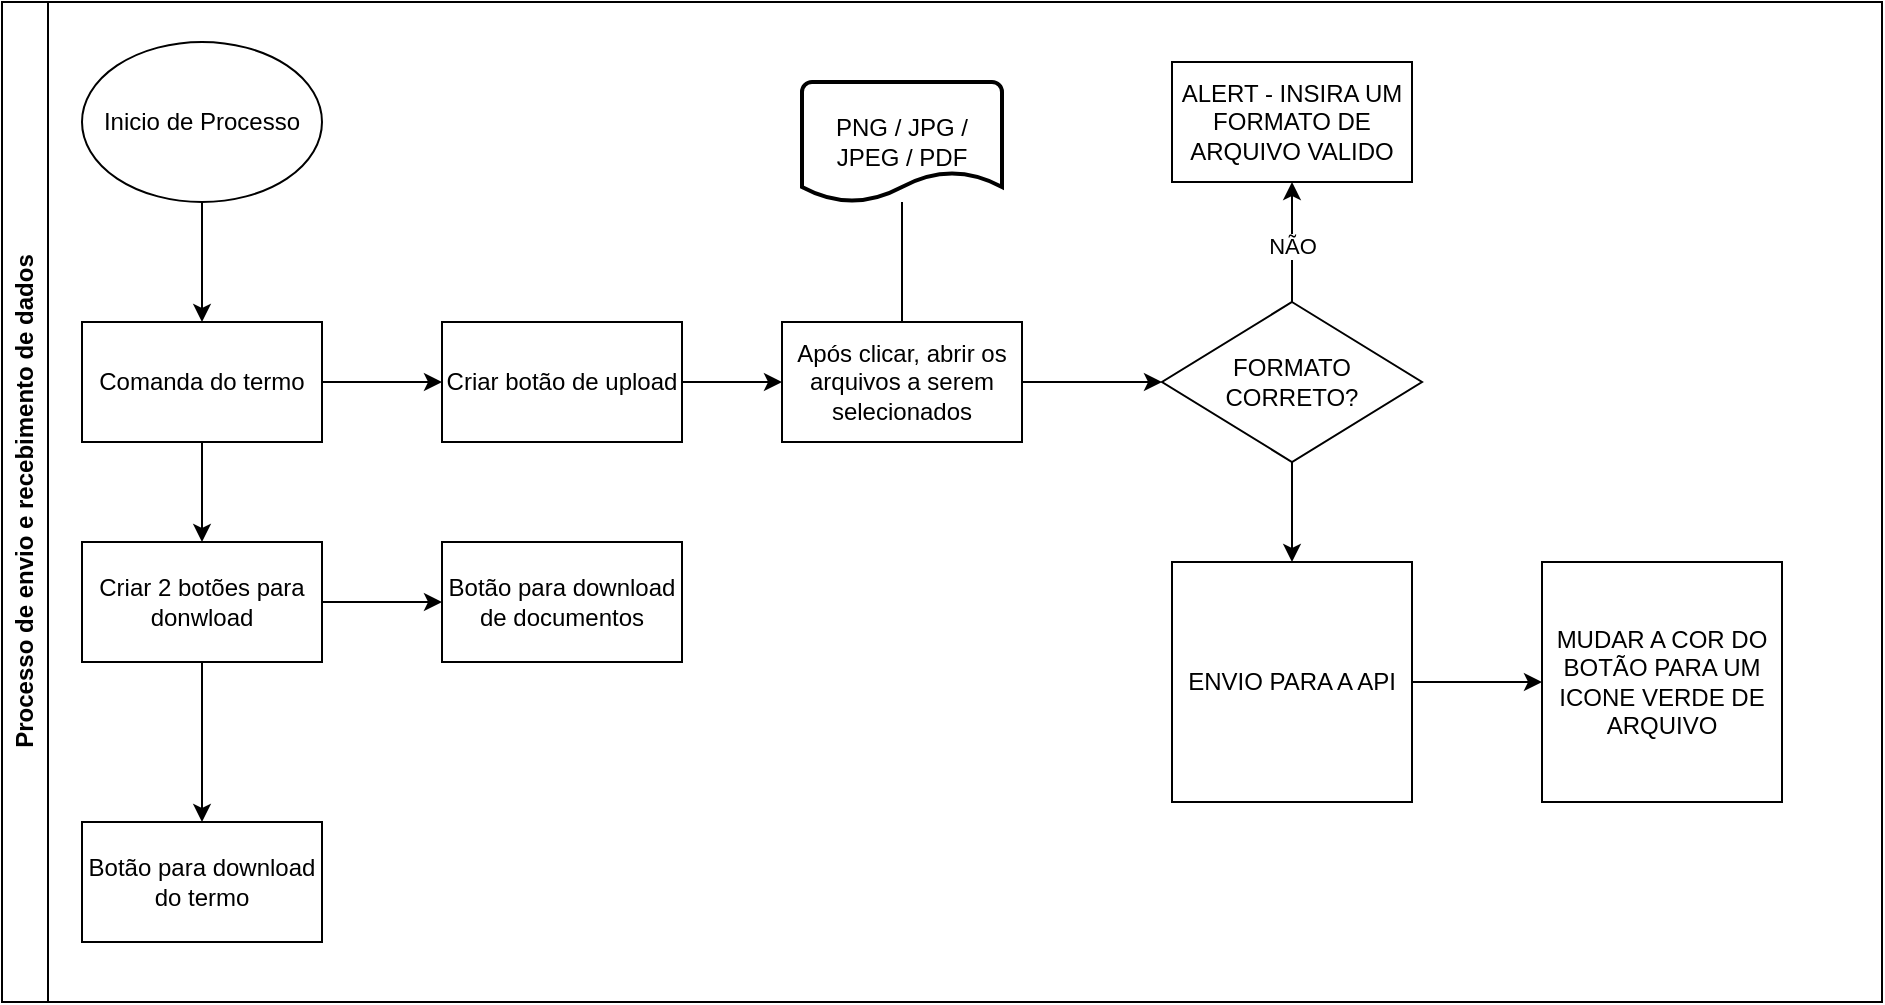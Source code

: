 <mxfile version="26.0.10">
  <diagram name="Página-1" id="BIlwbuL5rNhcRVNLRlJn">
    <mxGraphModel dx="1290" dy="557" grid="1" gridSize="10" guides="1" tooltips="1" connect="1" arrows="1" fold="1" page="1" pageScale="1" pageWidth="827" pageHeight="1169" math="0" shadow="0">
      <root>
        <mxCell id="0" />
        <mxCell id="1" parent="0" />
        <mxCell id="JQsbSqmrX66imm0wfQG0-4" value="Processo de envio e recebimento de dados" style="swimlane;horizontal=0;whiteSpace=wrap;html=1;" vertex="1" parent="1">
          <mxGeometry x="40" y="40" width="940" height="500" as="geometry">
            <mxRectangle x="40" y="40" width="40" height="260" as="alternateBounds" />
          </mxGeometry>
        </mxCell>
        <mxCell id="JQsbSqmrX66imm0wfQG0-6" style="edgeStyle=orthogonalEdgeStyle;rounded=0;orthogonalLoop=1;jettySize=auto;html=1;exitX=0.5;exitY=1;exitDx=0;exitDy=0;entryX=0.5;entryY=0;entryDx=0;entryDy=0;" edge="1" parent="JQsbSqmrX66imm0wfQG0-4" source="JQsbSqmrX66imm0wfQG0-2" target="JQsbSqmrX66imm0wfQG0-5">
          <mxGeometry relative="1" as="geometry" />
        </mxCell>
        <mxCell id="JQsbSqmrX66imm0wfQG0-2" value="Inicio de Processo" style="ellipse;whiteSpace=wrap;html=1;" vertex="1" parent="JQsbSqmrX66imm0wfQG0-4">
          <mxGeometry x="40" y="20" width="120" height="80" as="geometry" />
        </mxCell>
        <mxCell id="JQsbSqmrX66imm0wfQG0-8" style="edgeStyle=orthogonalEdgeStyle;rounded=0;orthogonalLoop=1;jettySize=auto;html=1;exitX=1;exitY=0.5;exitDx=0;exitDy=0;" edge="1" parent="JQsbSqmrX66imm0wfQG0-4" source="JQsbSqmrX66imm0wfQG0-5" target="JQsbSqmrX66imm0wfQG0-7">
          <mxGeometry relative="1" as="geometry" />
        </mxCell>
        <mxCell id="JQsbSqmrX66imm0wfQG0-10" style="edgeStyle=orthogonalEdgeStyle;rounded=0;orthogonalLoop=1;jettySize=auto;html=1;exitX=0.5;exitY=1;exitDx=0;exitDy=0;" edge="1" parent="JQsbSqmrX66imm0wfQG0-4" source="JQsbSqmrX66imm0wfQG0-5" target="JQsbSqmrX66imm0wfQG0-9">
          <mxGeometry relative="1" as="geometry" />
        </mxCell>
        <mxCell id="JQsbSqmrX66imm0wfQG0-5" value="Comanda do termo" style="rounded=0;whiteSpace=wrap;html=1;" vertex="1" parent="JQsbSqmrX66imm0wfQG0-4">
          <mxGeometry x="40" y="160" width="120" height="60" as="geometry" />
        </mxCell>
        <mxCell id="JQsbSqmrX66imm0wfQG0-12" style="edgeStyle=orthogonalEdgeStyle;rounded=0;orthogonalLoop=1;jettySize=auto;html=1;exitX=1;exitY=0.5;exitDx=0;exitDy=0;entryX=0;entryY=0.5;entryDx=0;entryDy=0;" edge="1" parent="JQsbSqmrX66imm0wfQG0-4" source="JQsbSqmrX66imm0wfQG0-7" target="JQsbSqmrX66imm0wfQG0-11">
          <mxGeometry relative="1" as="geometry" />
        </mxCell>
        <mxCell id="JQsbSqmrX66imm0wfQG0-7" value="Criar botão de upload" style="rounded=0;whiteSpace=wrap;html=1;" vertex="1" parent="JQsbSqmrX66imm0wfQG0-4">
          <mxGeometry x="220" y="160" width="120" height="60" as="geometry" />
        </mxCell>
        <mxCell id="JQsbSqmrX66imm0wfQG0-36" style="edgeStyle=orthogonalEdgeStyle;rounded=0;orthogonalLoop=1;jettySize=auto;html=1;exitX=0.5;exitY=1;exitDx=0;exitDy=0;entryX=0.5;entryY=0;entryDx=0;entryDy=0;" edge="1" parent="JQsbSqmrX66imm0wfQG0-4" source="JQsbSqmrX66imm0wfQG0-9" target="JQsbSqmrX66imm0wfQG0-35">
          <mxGeometry relative="1" as="geometry" />
        </mxCell>
        <mxCell id="JQsbSqmrX66imm0wfQG0-38" style="edgeStyle=orthogonalEdgeStyle;rounded=0;orthogonalLoop=1;jettySize=auto;html=1;entryX=0;entryY=0.5;entryDx=0;entryDy=0;" edge="1" parent="JQsbSqmrX66imm0wfQG0-4" source="JQsbSqmrX66imm0wfQG0-9" target="JQsbSqmrX66imm0wfQG0-37">
          <mxGeometry relative="1" as="geometry" />
        </mxCell>
        <mxCell id="JQsbSqmrX66imm0wfQG0-9" value="Criar 2 botões para donwload" style="rounded=0;whiteSpace=wrap;html=1;" vertex="1" parent="JQsbSqmrX66imm0wfQG0-4">
          <mxGeometry x="40" y="270" width="120" height="60" as="geometry" />
        </mxCell>
        <mxCell id="JQsbSqmrX66imm0wfQG0-27" style="edgeStyle=orthogonalEdgeStyle;rounded=0;orthogonalLoop=1;jettySize=auto;html=1;exitX=1;exitY=0.5;exitDx=0;exitDy=0;entryX=0;entryY=0.5;entryDx=0;entryDy=0;" edge="1" parent="JQsbSqmrX66imm0wfQG0-4" source="JQsbSqmrX66imm0wfQG0-11" target="JQsbSqmrX66imm0wfQG0-26">
          <mxGeometry relative="1" as="geometry" />
        </mxCell>
        <mxCell id="JQsbSqmrX66imm0wfQG0-11" value="Após clicar, abrir os arquivos a serem selecionados" style="rounded=0;whiteSpace=wrap;html=1;" vertex="1" parent="JQsbSqmrX66imm0wfQG0-4">
          <mxGeometry x="390" y="160" width="120" height="60" as="geometry" />
        </mxCell>
        <mxCell id="JQsbSqmrX66imm0wfQG0-19" value="PNG / JPG / JPEG / PDF" style="strokeWidth=2;html=1;shape=mxgraph.flowchart.document2;whiteSpace=wrap;size=0.25;" vertex="1" parent="JQsbSqmrX66imm0wfQG0-4">
          <mxGeometry x="400" y="40" width="100" height="60" as="geometry" />
        </mxCell>
        <mxCell id="JQsbSqmrX66imm0wfQG0-23" value="" style="endArrow=none;html=1;rounded=0;exitX=0.5;exitY=0;exitDx=0;exitDy=0;" edge="1" parent="JQsbSqmrX66imm0wfQG0-4" source="JQsbSqmrX66imm0wfQG0-11" target="JQsbSqmrX66imm0wfQG0-19">
          <mxGeometry width="50" height="50" relative="1" as="geometry">
            <mxPoint x="450" y="150" as="sourcePoint" />
            <mxPoint x="500" y="100" as="targetPoint" />
          </mxGeometry>
        </mxCell>
        <mxCell id="JQsbSqmrX66imm0wfQG0-29" style="edgeStyle=orthogonalEdgeStyle;rounded=0;orthogonalLoop=1;jettySize=auto;html=1;exitX=0.5;exitY=0;exitDx=0;exitDy=0;entryX=0.5;entryY=1;entryDx=0;entryDy=0;" edge="1" parent="JQsbSqmrX66imm0wfQG0-4" source="JQsbSqmrX66imm0wfQG0-26" target="JQsbSqmrX66imm0wfQG0-28">
          <mxGeometry relative="1" as="geometry" />
        </mxCell>
        <mxCell id="JQsbSqmrX66imm0wfQG0-30" value="NÃO" style="edgeLabel;html=1;align=center;verticalAlign=middle;resizable=0;points=[];" vertex="1" connectable="0" parent="JQsbSqmrX66imm0wfQG0-29">
          <mxGeometry x="-0.053" y="-2" relative="1" as="geometry">
            <mxPoint x="-2" as="offset" />
          </mxGeometry>
        </mxCell>
        <mxCell id="JQsbSqmrX66imm0wfQG0-32" style="edgeStyle=orthogonalEdgeStyle;rounded=0;orthogonalLoop=1;jettySize=auto;html=1;exitX=0.5;exitY=1;exitDx=0;exitDy=0;entryX=0.5;entryY=0;entryDx=0;entryDy=0;" edge="1" parent="JQsbSqmrX66imm0wfQG0-4" source="JQsbSqmrX66imm0wfQG0-26" target="JQsbSqmrX66imm0wfQG0-31">
          <mxGeometry relative="1" as="geometry" />
        </mxCell>
        <mxCell id="JQsbSqmrX66imm0wfQG0-26" value="FORMATO CORRETO?" style="rhombus;whiteSpace=wrap;html=1;" vertex="1" parent="JQsbSqmrX66imm0wfQG0-4">
          <mxGeometry x="580" y="150" width="130" height="80" as="geometry" />
        </mxCell>
        <mxCell id="JQsbSqmrX66imm0wfQG0-28" value="ALERT - INSIRA UM FORMATO DE ARQUIVO VALIDO" style="rounded=0;whiteSpace=wrap;html=1;" vertex="1" parent="JQsbSqmrX66imm0wfQG0-4">
          <mxGeometry x="585" y="30" width="120" height="60" as="geometry" />
        </mxCell>
        <mxCell id="JQsbSqmrX66imm0wfQG0-34" style="edgeStyle=orthogonalEdgeStyle;rounded=0;orthogonalLoop=1;jettySize=auto;html=1;entryX=0;entryY=0.5;entryDx=0;entryDy=0;" edge="1" parent="JQsbSqmrX66imm0wfQG0-4" source="JQsbSqmrX66imm0wfQG0-31" target="JQsbSqmrX66imm0wfQG0-33">
          <mxGeometry relative="1" as="geometry" />
        </mxCell>
        <mxCell id="JQsbSqmrX66imm0wfQG0-31" value="ENVIO PARA A API" style="rounded=0;whiteSpace=wrap;html=1;" vertex="1" parent="JQsbSqmrX66imm0wfQG0-4">
          <mxGeometry x="585" y="280" width="120" height="120" as="geometry" />
        </mxCell>
        <mxCell id="JQsbSqmrX66imm0wfQG0-33" value="MUDAR A COR DO BOTÃO PARA UM ICONE VERDE DE ARQUIVO" style="rounded=0;whiteSpace=wrap;html=1;" vertex="1" parent="JQsbSqmrX66imm0wfQG0-4">
          <mxGeometry x="770" y="280" width="120" height="120" as="geometry" />
        </mxCell>
        <mxCell id="JQsbSqmrX66imm0wfQG0-35" value="Botão para download do termo" style="rounded=0;whiteSpace=wrap;html=1;" vertex="1" parent="JQsbSqmrX66imm0wfQG0-4">
          <mxGeometry x="40" y="410" width="120" height="60" as="geometry" />
        </mxCell>
        <mxCell id="JQsbSqmrX66imm0wfQG0-37" value="Botão para download de documentos" style="rounded=0;whiteSpace=wrap;html=1;" vertex="1" parent="JQsbSqmrX66imm0wfQG0-4">
          <mxGeometry x="220" y="270" width="120" height="60" as="geometry" />
        </mxCell>
      </root>
    </mxGraphModel>
  </diagram>
</mxfile>

